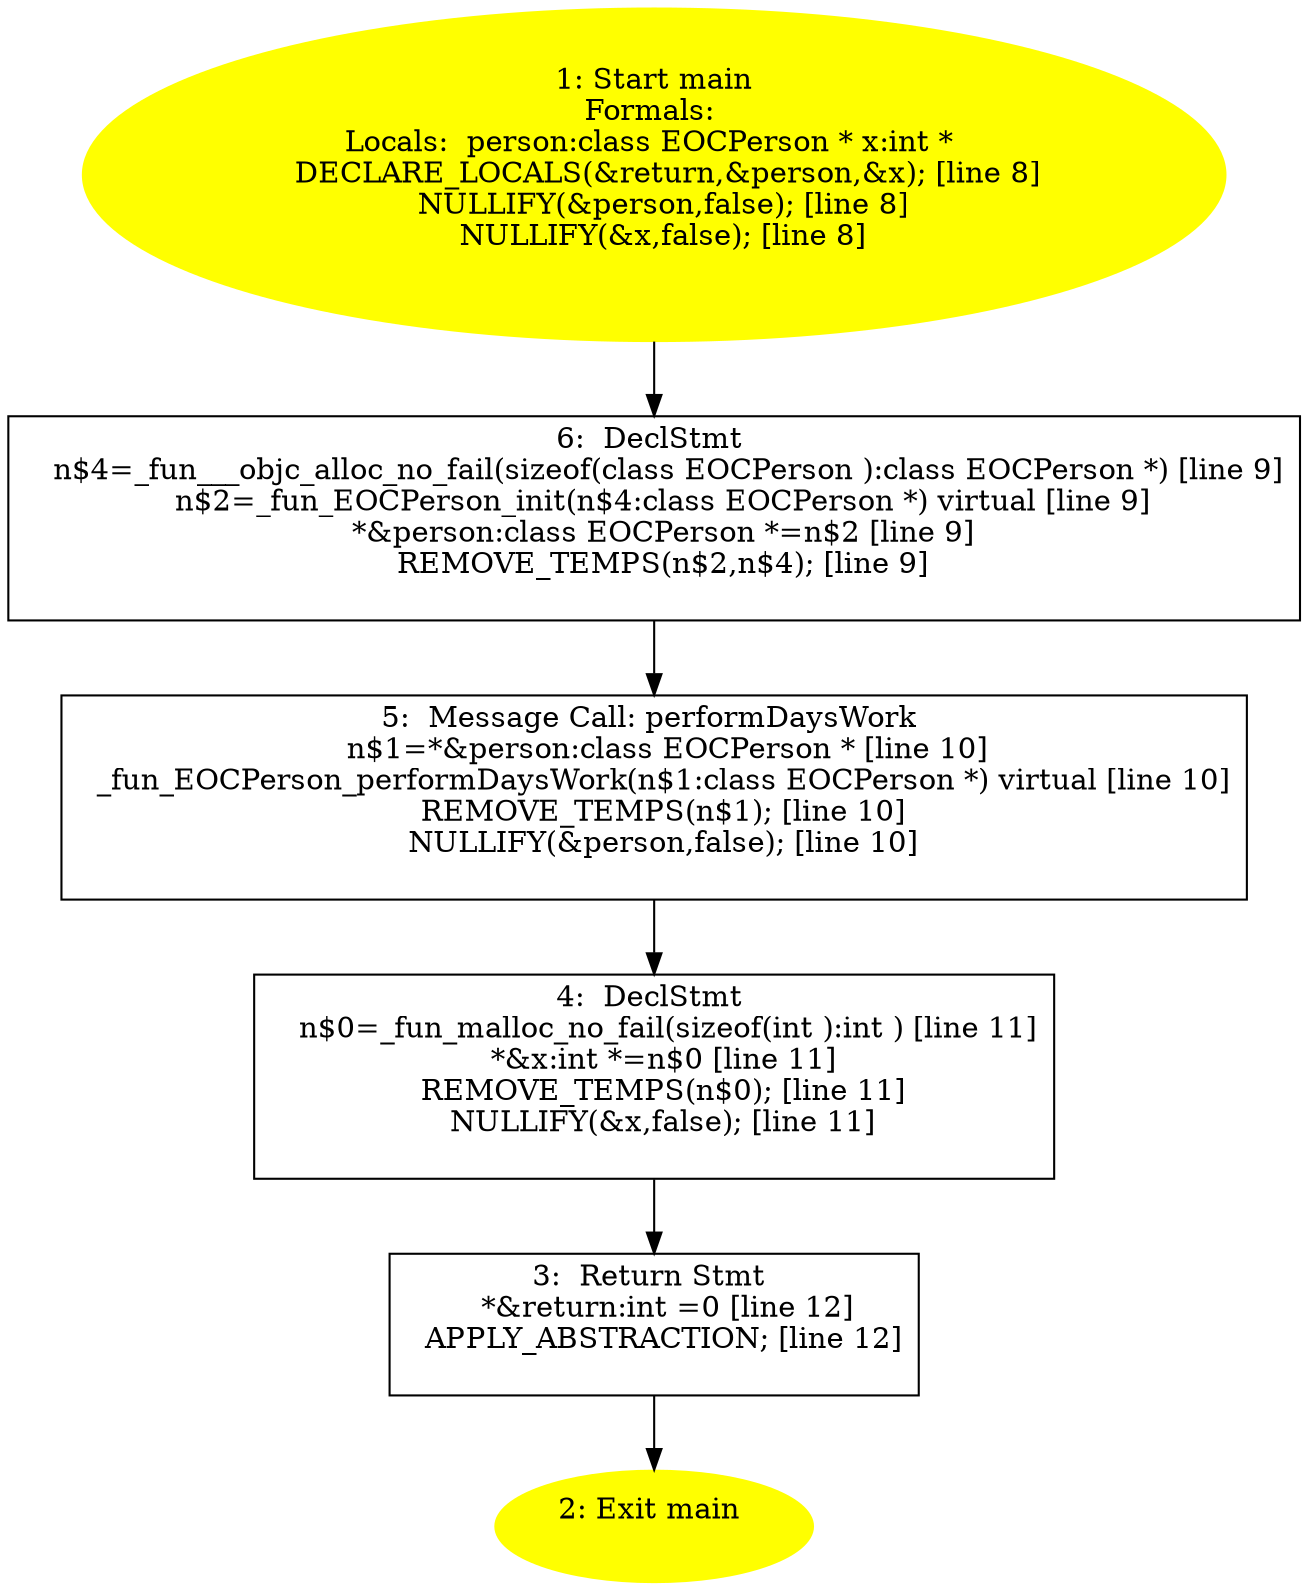 digraph iCFG {
6 [label="6:  DeclStmt \n   n$4=_fun___objc_alloc_no_fail(sizeof(class EOCPerson ):class EOCPerson *) [line 9]\n  n$2=_fun_EOCPerson_init(n$4:class EOCPerson *) virtual [line 9]\n  *&person:class EOCPerson *=n$2 [line 9]\n  REMOVE_TEMPS(n$2,n$4); [line 9]\n " shape="box"]
	

	 6 -> 5 ;
5 [label="5:  Message Call: performDaysWork \n   n$1=*&person:class EOCPerson * [line 10]\n  _fun_EOCPerson_performDaysWork(n$1:class EOCPerson *) virtual [line 10]\n  REMOVE_TEMPS(n$1); [line 10]\n  NULLIFY(&person,false); [line 10]\n " shape="box"]
	

	 5 -> 4 ;
4 [label="4:  DeclStmt \n   n$0=_fun_malloc_no_fail(sizeof(int ):int ) [line 11]\n  *&x:int *=n$0 [line 11]\n  REMOVE_TEMPS(n$0); [line 11]\n  NULLIFY(&x,false); [line 11]\n " shape="box"]
	

	 4 -> 3 ;
3 [label="3:  Return Stmt \n   *&return:int =0 [line 12]\n  APPLY_ABSTRACTION; [line 12]\n " shape="box"]
	

	 3 -> 2 ;
2 [label="2: Exit main \n  " color=yellow style=filled]
	

1 [label="1: Start main\nFormals: \nLocals:  person:class EOCPerson * x:int * \n   DECLARE_LOCALS(&return,&person,&x); [line 8]\n  NULLIFY(&person,false); [line 8]\n  NULLIFY(&x,false); [line 8]\n " color=yellow style=filled]
	

	 1 -> 6 ;
}
